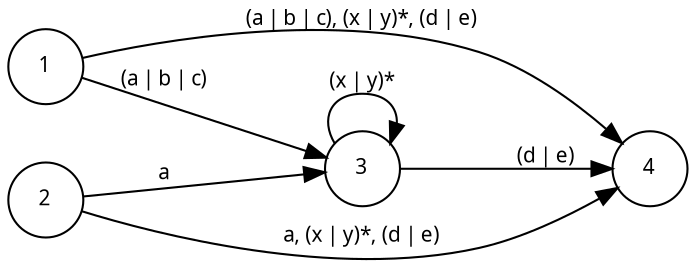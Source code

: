 digraph regaut4 {
	node [shape = circle, fontname = "SFTT1000", fontsize = 10];
	edge [fontname = "SFTT1000", fontsize = 10];
	rankdir = LR;

	1 [label = "1"];
	2 [label = "2"];
	3 [label = "3"];
	4 [label = "4"];

	1 -> 3 [label = "(a | b | c)"];
	2 -> 3 [label = "a"];
	3 -> 3 [label = "(x | y)*"];
	3 -> 4 [label = "(d | e)"];



	1 -> 4 [label = "(a | b | c), (x | y)*, (d | e)"];
	2 -> 4 [label = "a, (x | y)*, (d | e)"];
}
